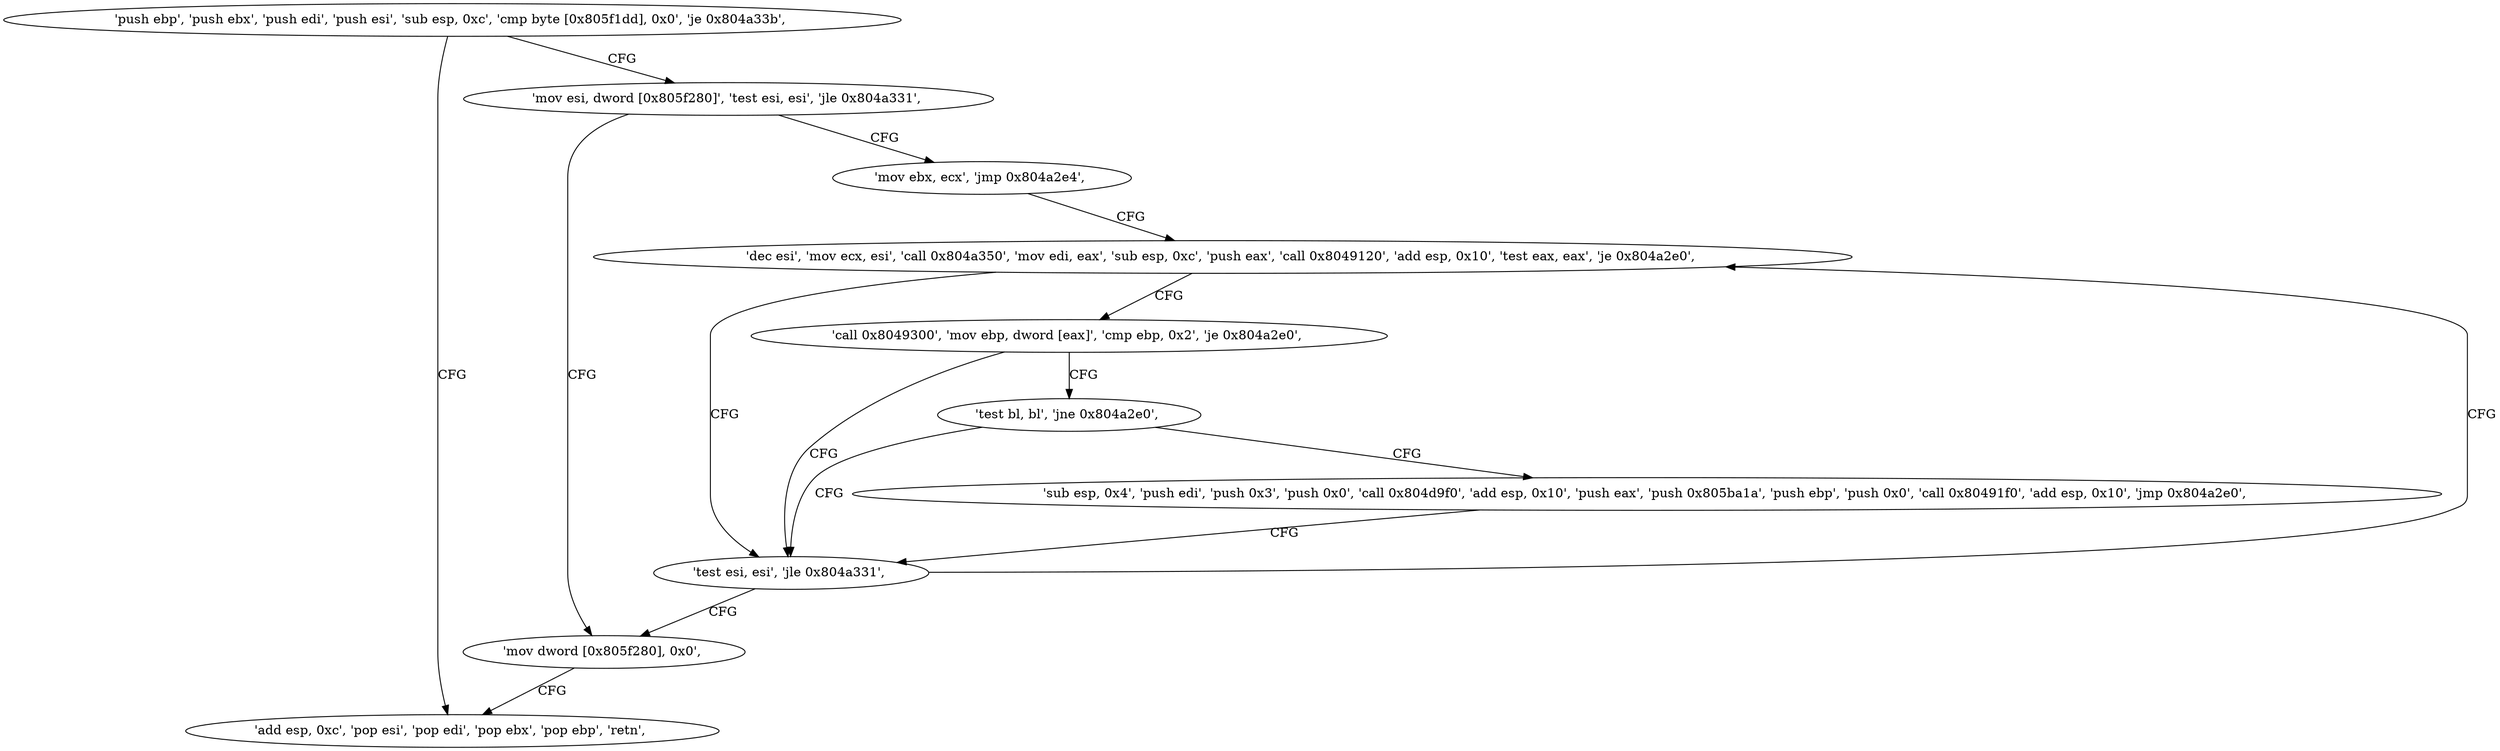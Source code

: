 digraph "func" {
"134521536" [label = "'push ebp', 'push ebx', 'push edi', 'push esi', 'sub esp, 0xc', 'cmp byte [0x805f1dd], 0x0', 'je 0x804a33b', " ]
"134521659" [label = "'add esp, 0xc', 'pop esi', 'pop edi', 'pop ebx', 'pop ebp', 'retn', " ]
"134521552" [label = "'mov esi, dword [0x805f280]', 'test esi, esi', 'jle 0x804a331', " ]
"134521649" [label = "'mov dword [0x805f280], 0x0', " ]
"134521562" [label = "'mov ebx, ecx', 'jmp 0x804a2e4', " ]
"134521572" [label = "'dec esi', 'mov ecx, esi', 'call 0x804a350', 'mov edi, eax', 'sub esp, 0xc', 'push eax', 'call 0x8049120', 'add esp, 0x10', 'test eax, eax', 'je 0x804a2e0', " ]
"134521568" [label = "'test esi, esi', 'jle 0x804a331', " ]
"134521598" [label = "'call 0x8049300', 'mov ebp, dword [eax]', 'cmp ebp, 0x2', 'je 0x804a2e0', " ]
"134521610" [label = "'test bl, bl', 'jne 0x804a2e0', " ]
"134521614" [label = "'sub esp, 0x4', 'push edi', 'push 0x3', 'push 0x0', 'call 0x804d9f0', 'add esp, 0x10', 'push eax', 'push 0x805ba1a', 'push ebp', 'push 0x0', 'call 0x80491f0', 'add esp, 0x10', 'jmp 0x804a2e0', " ]
"134521536" -> "134521659" [ label = "CFG" ]
"134521536" -> "134521552" [ label = "CFG" ]
"134521552" -> "134521649" [ label = "CFG" ]
"134521552" -> "134521562" [ label = "CFG" ]
"134521649" -> "134521659" [ label = "CFG" ]
"134521562" -> "134521572" [ label = "CFG" ]
"134521572" -> "134521568" [ label = "CFG" ]
"134521572" -> "134521598" [ label = "CFG" ]
"134521568" -> "134521649" [ label = "CFG" ]
"134521568" -> "134521572" [ label = "CFG" ]
"134521598" -> "134521568" [ label = "CFG" ]
"134521598" -> "134521610" [ label = "CFG" ]
"134521610" -> "134521568" [ label = "CFG" ]
"134521610" -> "134521614" [ label = "CFG" ]
"134521614" -> "134521568" [ label = "CFG" ]
}
